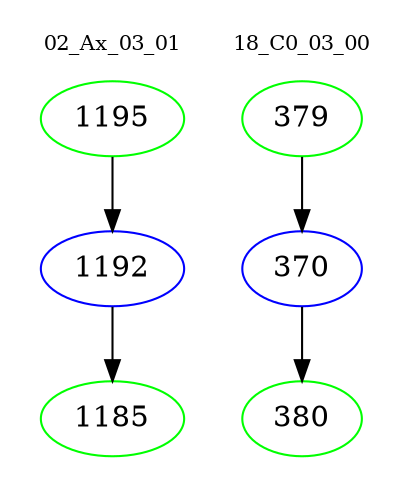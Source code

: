 digraph{
subgraph cluster_0 {
color = white
label = "02_Ax_03_01";
fontsize=10;
T0_1195 [label="1195", color="green"]
T0_1195 -> T0_1192 [color="black"]
T0_1192 [label="1192", color="blue"]
T0_1192 -> T0_1185 [color="black"]
T0_1185 [label="1185", color="green"]
}
subgraph cluster_1 {
color = white
label = "18_C0_03_00";
fontsize=10;
T1_379 [label="379", color="green"]
T1_379 -> T1_370 [color="black"]
T1_370 [label="370", color="blue"]
T1_370 -> T1_380 [color="black"]
T1_380 [label="380", color="green"]
}
}
